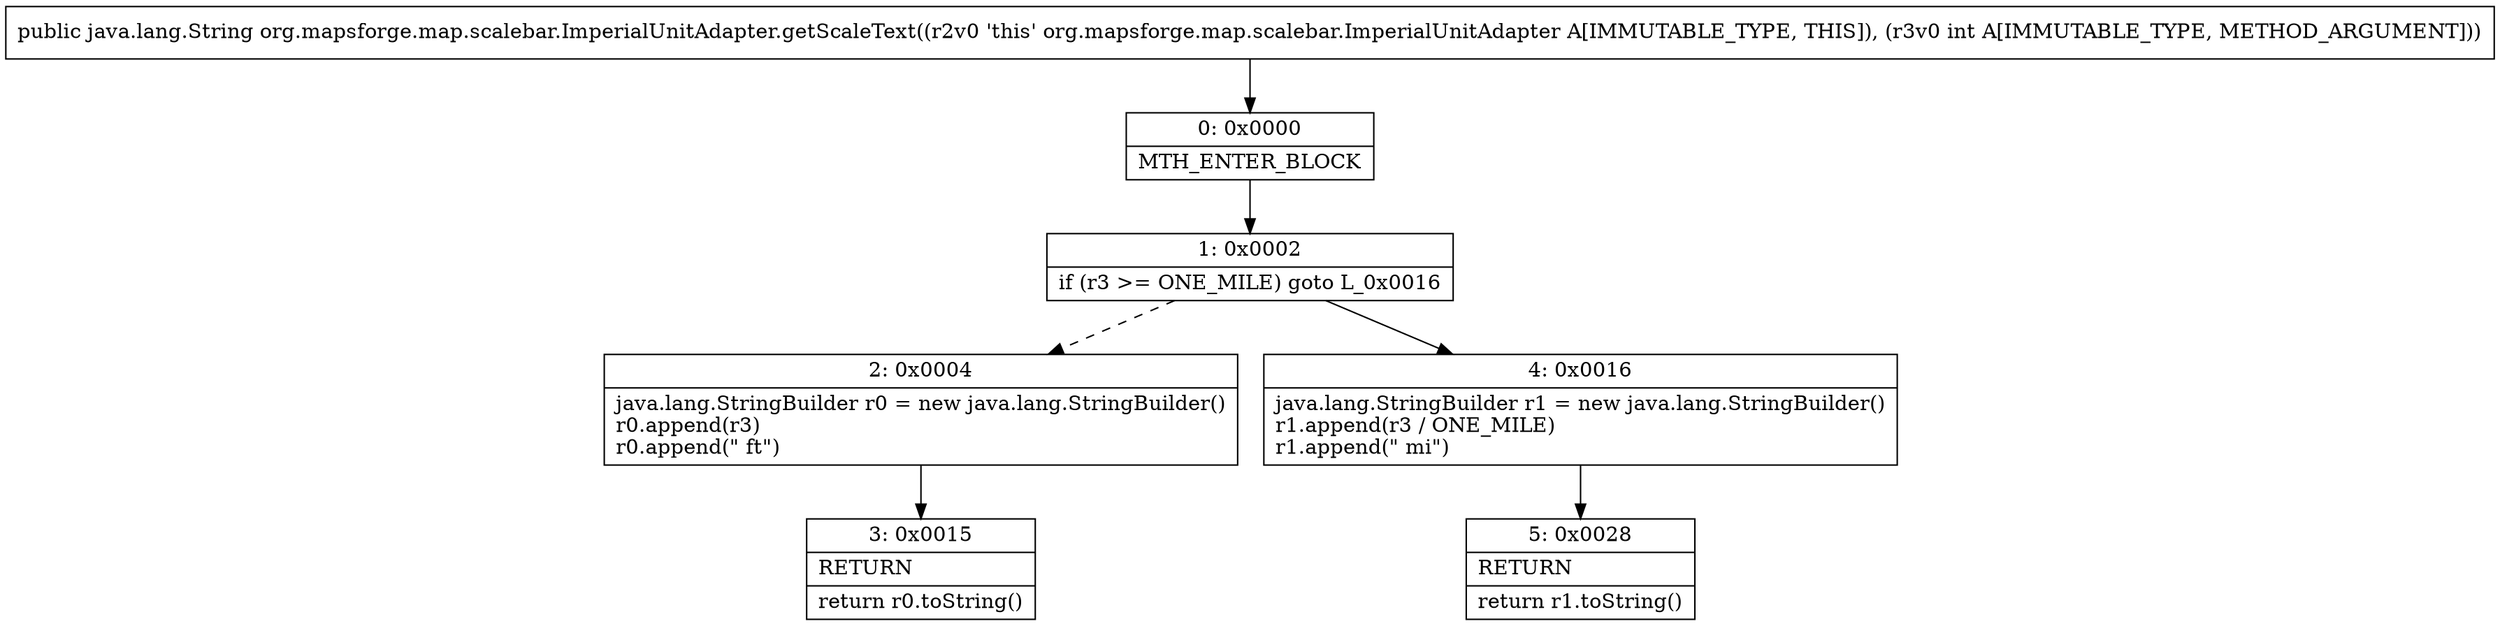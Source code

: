 digraph "CFG fororg.mapsforge.map.scalebar.ImperialUnitAdapter.getScaleText(I)Ljava\/lang\/String;" {
Node_0 [shape=record,label="{0\:\ 0x0000|MTH_ENTER_BLOCK\l}"];
Node_1 [shape=record,label="{1\:\ 0x0002|if (r3 \>= ONE_MILE) goto L_0x0016\l}"];
Node_2 [shape=record,label="{2\:\ 0x0004|java.lang.StringBuilder r0 = new java.lang.StringBuilder()\lr0.append(r3)\lr0.append(\" ft\")\l}"];
Node_3 [shape=record,label="{3\:\ 0x0015|RETURN\l|return r0.toString()\l}"];
Node_4 [shape=record,label="{4\:\ 0x0016|java.lang.StringBuilder r1 = new java.lang.StringBuilder()\lr1.append(r3 \/ ONE_MILE)\lr1.append(\" mi\")\l}"];
Node_5 [shape=record,label="{5\:\ 0x0028|RETURN\l|return r1.toString()\l}"];
MethodNode[shape=record,label="{public java.lang.String org.mapsforge.map.scalebar.ImperialUnitAdapter.getScaleText((r2v0 'this' org.mapsforge.map.scalebar.ImperialUnitAdapter A[IMMUTABLE_TYPE, THIS]), (r3v0 int A[IMMUTABLE_TYPE, METHOD_ARGUMENT])) }"];
MethodNode -> Node_0;
Node_0 -> Node_1;
Node_1 -> Node_2[style=dashed];
Node_1 -> Node_4;
Node_2 -> Node_3;
Node_4 -> Node_5;
}

